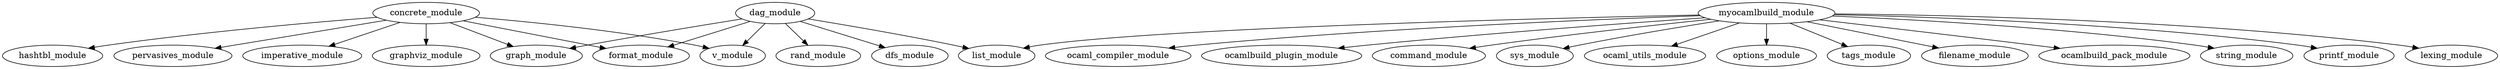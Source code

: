 digraph G {
  tags_module;
  imperative_module;
  dag_module;
  filename_module;
  list_module;
  graph_module;
  graphviz_module;
  ocamlbuild_pack_module;
  hashtbl_module;
  string_module;
  pervasives_module;
  format_module;
  rand_module;
  dfs_module;
  printf_module;
  v_module;
  lexing_module;
  ocaml_compiler_module;
  ocamlbuild_plugin_module;
  concrete_module;
  command_module;
  sys_module;
  myocamlbuild_module;
  ocaml_utils_module;
  options_module;
  
  
  dag_module -> dfs_module;
  dag_module -> format_module;
  dag_module -> graph_module;
  dag_module -> list_module;
  dag_module -> rand_module;
  dag_module -> v_module;
  concrete_module -> format_module;
  concrete_module -> graph_module;
  concrete_module -> graphviz_module;
  concrete_module -> hashtbl_module;
  concrete_module -> imperative_module;
  concrete_module -> pervasives_module;
  concrete_module -> v_module;
  myocamlbuild_module -> command_module;
  myocamlbuild_module -> filename_module;
  myocamlbuild_module -> lexing_module;
  myocamlbuild_module -> list_module;
  myocamlbuild_module -> ocaml_compiler_module;
  myocamlbuild_module -> ocaml_utils_module;
  myocamlbuild_module -> ocamlbuild_pack_module;
  myocamlbuild_module -> ocamlbuild_plugin_module;
  myocamlbuild_module -> options_module;
  myocamlbuild_module -> printf_module;
  myocamlbuild_module -> string_module;
  myocamlbuild_module -> sys_module;
  myocamlbuild_module -> tags_module;
  
  }